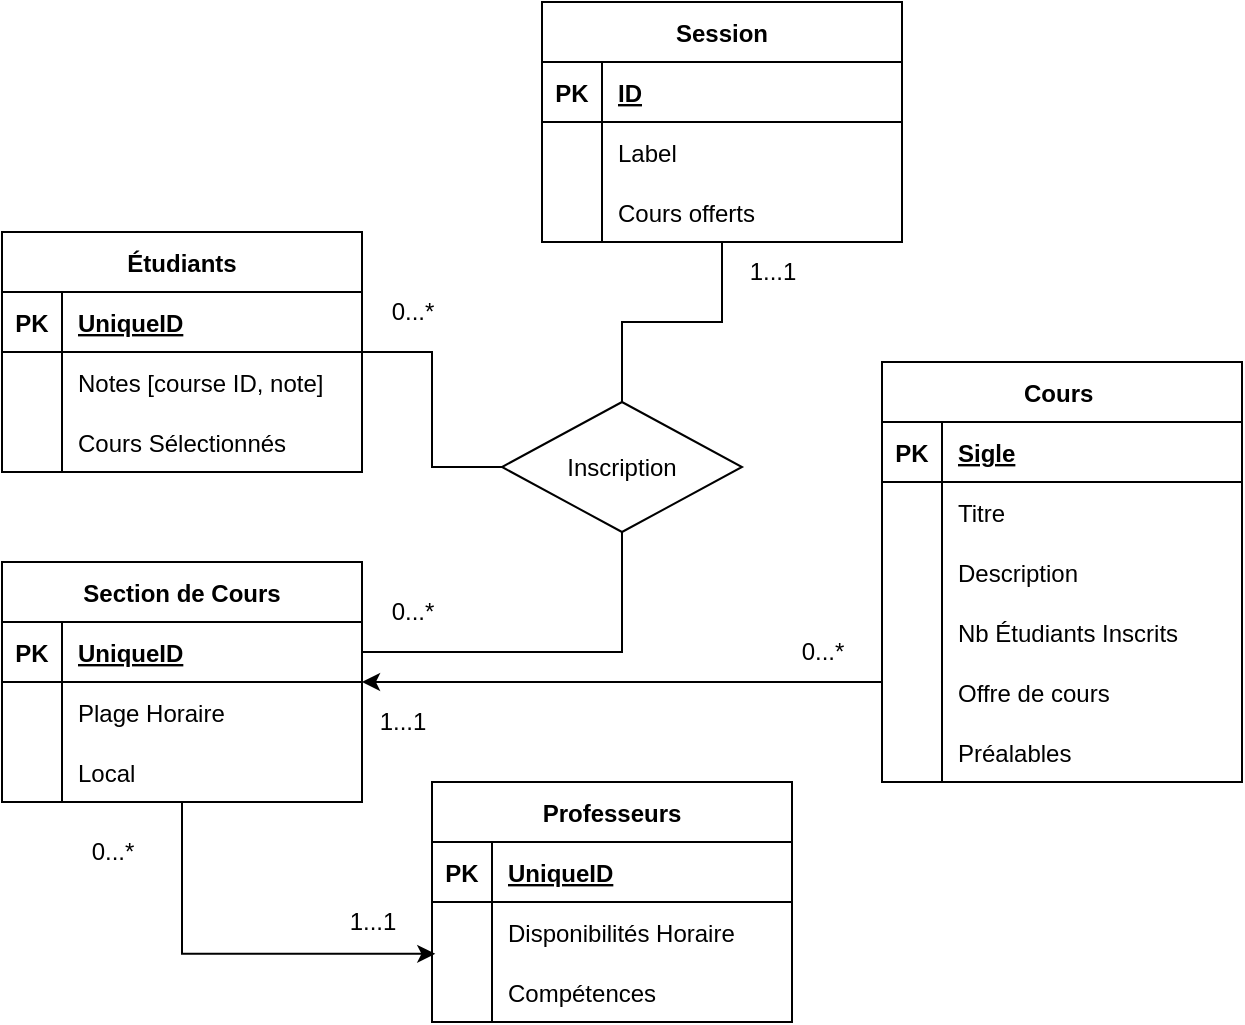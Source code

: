 <mxfile version="20.8.13" type="github">
  <diagram name="Page-1" id="MoapP2ELaBLap7AvVMKh">
    <mxGraphModel dx="924" dy="667" grid="1" gridSize="10" guides="1" tooltips="1" connect="1" arrows="1" fold="1" page="1" pageScale="1" pageWidth="850" pageHeight="1100" math="0" shadow="0">
      <root>
        <mxCell id="0" />
        <mxCell id="1" parent="0" />
        <mxCell id="L28hBlw4-ZhKZGUjDTBx-21" value="Étudiants" style="shape=table;startSize=30;container=1;collapsible=1;childLayout=tableLayout;fixedRows=1;rowLines=0;fontStyle=1;align=center;resizeLast=1;" vertex="1" parent="1">
          <mxGeometry x="60" y="145" width="180" height="120" as="geometry" />
        </mxCell>
        <mxCell id="L28hBlw4-ZhKZGUjDTBx-22" value="" style="shape=tableRow;horizontal=0;startSize=0;swimlaneHead=0;swimlaneBody=0;fillColor=none;collapsible=0;dropTarget=0;points=[[0,0.5],[1,0.5]];portConstraint=eastwest;top=0;left=0;right=0;bottom=1;" vertex="1" parent="L28hBlw4-ZhKZGUjDTBx-21">
          <mxGeometry y="30" width="180" height="30" as="geometry" />
        </mxCell>
        <mxCell id="L28hBlw4-ZhKZGUjDTBx-23" value="PK" style="shape=partialRectangle;connectable=0;fillColor=none;top=0;left=0;bottom=0;right=0;fontStyle=1;overflow=hidden;" vertex="1" parent="L28hBlw4-ZhKZGUjDTBx-22">
          <mxGeometry width="30" height="30" as="geometry">
            <mxRectangle width="30" height="30" as="alternateBounds" />
          </mxGeometry>
        </mxCell>
        <mxCell id="L28hBlw4-ZhKZGUjDTBx-24" value="UniqueID" style="shape=partialRectangle;connectable=0;fillColor=none;top=0;left=0;bottom=0;right=0;align=left;spacingLeft=6;fontStyle=5;overflow=hidden;" vertex="1" parent="L28hBlw4-ZhKZGUjDTBx-22">
          <mxGeometry x="30" width="150" height="30" as="geometry">
            <mxRectangle width="150" height="30" as="alternateBounds" />
          </mxGeometry>
        </mxCell>
        <mxCell id="L28hBlw4-ZhKZGUjDTBx-25" value="" style="shape=tableRow;horizontal=0;startSize=0;swimlaneHead=0;swimlaneBody=0;fillColor=none;collapsible=0;dropTarget=0;points=[[0,0.5],[1,0.5]];portConstraint=eastwest;top=0;left=0;right=0;bottom=0;" vertex="1" parent="L28hBlw4-ZhKZGUjDTBx-21">
          <mxGeometry y="60" width="180" height="30" as="geometry" />
        </mxCell>
        <mxCell id="L28hBlw4-ZhKZGUjDTBx-26" value="" style="shape=partialRectangle;connectable=0;fillColor=none;top=0;left=0;bottom=0;right=0;editable=1;overflow=hidden;" vertex="1" parent="L28hBlw4-ZhKZGUjDTBx-25">
          <mxGeometry width="30" height="30" as="geometry">
            <mxRectangle width="30" height="30" as="alternateBounds" />
          </mxGeometry>
        </mxCell>
        <mxCell id="L28hBlw4-ZhKZGUjDTBx-27" value="Notes [course ID, note]" style="shape=partialRectangle;connectable=0;fillColor=none;top=0;left=0;bottom=0;right=0;align=left;spacingLeft=6;overflow=hidden;" vertex="1" parent="L28hBlw4-ZhKZGUjDTBx-25">
          <mxGeometry x="30" width="150" height="30" as="geometry">
            <mxRectangle width="150" height="30" as="alternateBounds" />
          </mxGeometry>
        </mxCell>
        <mxCell id="L28hBlw4-ZhKZGUjDTBx-38" value="" style="shape=tableRow;horizontal=0;startSize=0;swimlaneHead=0;swimlaneBody=0;fillColor=none;collapsible=0;dropTarget=0;points=[[0,0.5],[1,0.5]];portConstraint=eastwest;top=0;left=0;right=0;bottom=0;" vertex="1" parent="L28hBlw4-ZhKZGUjDTBx-21">
          <mxGeometry y="90" width="180" height="30" as="geometry" />
        </mxCell>
        <mxCell id="L28hBlw4-ZhKZGUjDTBx-39" value="" style="shape=partialRectangle;connectable=0;fillColor=none;top=0;left=0;bottom=0;right=0;editable=1;overflow=hidden;" vertex="1" parent="L28hBlw4-ZhKZGUjDTBx-38">
          <mxGeometry width="30" height="30" as="geometry">
            <mxRectangle width="30" height="30" as="alternateBounds" />
          </mxGeometry>
        </mxCell>
        <mxCell id="L28hBlw4-ZhKZGUjDTBx-40" value="Cours Sélectionnés" style="shape=partialRectangle;connectable=0;fillColor=none;top=0;left=0;bottom=0;right=0;align=left;spacingLeft=6;overflow=hidden;" vertex="1" parent="L28hBlw4-ZhKZGUjDTBx-38">
          <mxGeometry x="30" width="150" height="30" as="geometry">
            <mxRectangle width="150" height="30" as="alternateBounds" />
          </mxGeometry>
        </mxCell>
        <mxCell id="L28hBlw4-ZhKZGUjDTBx-41" value="Section de Cours" style="shape=table;startSize=30;container=1;collapsible=1;childLayout=tableLayout;fixedRows=1;rowLines=0;fontStyle=1;align=center;resizeLast=1;" vertex="1" parent="1">
          <mxGeometry x="60" y="310" width="180" height="120" as="geometry" />
        </mxCell>
        <mxCell id="L28hBlw4-ZhKZGUjDTBx-42" value="" style="shape=tableRow;horizontal=0;startSize=0;swimlaneHead=0;swimlaneBody=0;fillColor=none;collapsible=0;dropTarget=0;points=[[0,0.5],[1,0.5]];portConstraint=eastwest;top=0;left=0;right=0;bottom=1;" vertex="1" parent="L28hBlw4-ZhKZGUjDTBx-41">
          <mxGeometry y="30" width="180" height="30" as="geometry" />
        </mxCell>
        <mxCell id="L28hBlw4-ZhKZGUjDTBx-43" value="PK" style="shape=partialRectangle;connectable=0;fillColor=none;top=0;left=0;bottom=0;right=0;fontStyle=1;overflow=hidden;" vertex="1" parent="L28hBlw4-ZhKZGUjDTBx-42">
          <mxGeometry width="30" height="30" as="geometry">
            <mxRectangle width="30" height="30" as="alternateBounds" />
          </mxGeometry>
        </mxCell>
        <mxCell id="L28hBlw4-ZhKZGUjDTBx-44" value="UniqueID" style="shape=partialRectangle;connectable=0;fillColor=none;top=0;left=0;bottom=0;right=0;align=left;spacingLeft=6;fontStyle=5;overflow=hidden;" vertex="1" parent="L28hBlw4-ZhKZGUjDTBx-42">
          <mxGeometry x="30" width="150" height="30" as="geometry">
            <mxRectangle width="150" height="30" as="alternateBounds" />
          </mxGeometry>
        </mxCell>
        <mxCell id="L28hBlw4-ZhKZGUjDTBx-45" value="" style="shape=tableRow;horizontal=0;startSize=0;swimlaneHead=0;swimlaneBody=0;fillColor=none;collapsible=0;dropTarget=0;points=[[0,0.5],[1,0.5]];portConstraint=eastwest;top=0;left=0;right=0;bottom=0;" vertex="1" parent="L28hBlw4-ZhKZGUjDTBx-41">
          <mxGeometry y="60" width="180" height="30" as="geometry" />
        </mxCell>
        <mxCell id="L28hBlw4-ZhKZGUjDTBx-46" value="" style="shape=partialRectangle;connectable=0;fillColor=none;top=0;left=0;bottom=0;right=0;editable=1;overflow=hidden;" vertex="1" parent="L28hBlw4-ZhKZGUjDTBx-45">
          <mxGeometry width="30" height="30" as="geometry">
            <mxRectangle width="30" height="30" as="alternateBounds" />
          </mxGeometry>
        </mxCell>
        <mxCell id="L28hBlw4-ZhKZGUjDTBx-47" value="Plage Horaire" style="shape=partialRectangle;connectable=0;fillColor=none;top=0;left=0;bottom=0;right=0;align=left;spacingLeft=6;overflow=hidden;" vertex="1" parent="L28hBlw4-ZhKZGUjDTBx-45">
          <mxGeometry x="30" width="150" height="30" as="geometry">
            <mxRectangle width="150" height="30" as="alternateBounds" />
          </mxGeometry>
        </mxCell>
        <mxCell id="L28hBlw4-ZhKZGUjDTBx-48" value="" style="shape=tableRow;horizontal=0;startSize=0;swimlaneHead=0;swimlaneBody=0;fillColor=none;collapsible=0;dropTarget=0;points=[[0,0.5],[1,0.5]];portConstraint=eastwest;top=0;left=0;right=0;bottom=0;" vertex="1" parent="L28hBlw4-ZhKZGUjDTBx-41">
          <mxGeometry y="90" width="180" height="30" as="geometry" />
        </mxCell>
        <mxCell id="L28hBlw4-ZhKZGUjDTBx-49" value="" style="shape=partialRectangle;connectable=0;fillColor=none;top=0;left=0;bottom=0;right=0;editable=1;overflow=hidden;" vertex="1" parent="L28hBlw4-ZhKZGUjDTBx-48">
          <mxGeometry width="30" height="30" as="geometry">
            <mxRectangle width="30" height="30" as="alternateBounds" />
          </mxGeometry>
        </mxCell>
        <mxCell id="L28hBlw4-ZhKZGUjDTBx-50" value="Local" style="shape=partialRectangle;connectable=0;fillColor=none;top=0;left=0;bottom=0;right=0;align=left;spacingLeft=6;overflow=hidden;" vertex="1" parent="L28hBlw4-ZhKZGUjDTBx-48">
          <mxGeometry x="30" width="150" height="30" as="geometry">
            <mxRectangle width="150" height="30" as="alternateBounds" />
          </mxGeometry>
        </mxCell>
        <mxCell id="L28hBlw4-ZhKZGUjDTBx-54" value="Cours " style="shape=table;startSize=30;container=1;collapsible=1;childLayout=tableLayout;fixedRows=1;rowLines=0;fontStyle=1;align=center;resizeLast=1;" vertex="1" parent="1">
          <mxGeometry x="500" y="210" width="180" height="210" as="geometry" />
        </mxCell>
        <mxCell id="L28hBlw4-ZhKZGUjDTBx-55" value="" style="shape=tableRow;horizontal=0;startSize=0;swimlaneHead=0;swimlaneBody=0;fillColor=none;collapsible=0;dropTarget=0;points=[[0,0.5],[1,0.5]];portConstraint=eastwest;top=0;left=0;right=0;bottom=1;" vertex="1" parent="L28hBlw4-ZhKZGUjDTBx-54">
          <mxGeometry y="30" width="180" height="30" as="geometry" />
        </mxCell>
        <mxCell id="L28hBlw4-ZhKZGUjDTBx-56" value="PK" style="shape=partialRectangle;connectable=0;fillColor=none;top=0;left=0;bottom=0;right=0;fontStyle=1;overflow=hidden;" vertex="1" parent="L28hBlw4-ZhKZGUjDTBx-55">
          <mxGeometry width="30" height="30" as="geometry">
            <mxRectangle width="30" height="30" as="alternateBounds" />
          </mxGeometry>
        </mxCell>
        <mxCell id="L28hBlw4-ZhKZGUjDTBx-57" value="Sigle" style="shape=partialRectangle;connectable=0;fillColor=none;top=0;left=0;bottom=0;right=0;align=left;spacingLeft=6;fontStyle=5;overflow=hidden;" vertex="1" parent="L28hBlw4-ZhKZGUjDTBx-55">
          <mxGeometry x="30" width="150" height="30" as="geometry">
            <mxRectangle width="150" height="30" as="alternateBounds" />
          </mxGeometry>
        </mxCell>
        <mxCell id="L28hBlw4-ZhKZGUjDTBx-58" value="" style="shape=tableRow;horizontal=0;startSize=0;swimlaneHead=0;swimlaneBody=0;fillColor=none;collapsible=0;dropTarget=0;points=[[0,0.5],[1,0.5]];portConstraint=eastwest;top=0;left=0;right=0;bottom=0;" vertex="1" parent="L28hBlw4-ZhKZGUjDTBx-54">
          <mxGeometry y="60" width="180" height="30" as="geometry" />
        </mxCell>
        <mxCell id="L28hBlw4-ZhKZGUjDTBx-59" value="" style="shape=partialRectangle;connectable=0;fillColor=none;top=0;left=0;bottom=0;right=0;editable=1;overflow=hidden;" vertex="1" parent="L28hBlw4-ZhKZGUjDTBx-58">
          <mxGeometry width="30" height="30" as="geometry">
            <mxRectangle width="30" height="30" as="alternateBounds" />
          </mxGeometry>
        </mxCell>
        <mxCell id="L28hBlw4-ZhKZGUjDTBx-60" value="Titre" style="shape=partialRectangle;connectable=0;fillColor=none;top=0;left=0;bottom=0;right=0;align=left;spacingLeft=6;overflow=hidden;" vertex="1" parent="L28hBlw4-ZhKZGUjDTBx-58">
          <mxGeometry x="30" width="150" height="30" as="geometry">
            <mxRectangle width="150" height="30" as="alternateBounds" />
          </mxGeometry>
        </mxCell>
        <mxCell id="L28hBlw4-ZhKZGUjDTBx-61" value="" style="shape=tableRow;horizontal=0;startSize=0;swimlaneHead=0;swimlaneBody=0;fillColor=none;collapsible=0;dropTarget=0;points=[[0,0.5],[1,0.5]];portConstraint=eastwest;top=0;left=0;right=0;bottom=0;" vertex="1" parent="L28hBlw4-ZhKZGUjDTBx-54">
          <mxGeometry y="90" width="180" height="30" as="geometry" />
        </mxCell>
        <mxCell id="L28hBlw4-ZhKZGUjDTBx-62" value="" style="shape=partialRectangle;connectable=0;fillColor=none;top=0;left=0;bottom=0;right=0;editable=1;overflow=hidden;" vertex="1" parent="L28hBlw4-ZhKZGUjDTBx-61">
          <mxGeometry width="30" height="30" as="geometry">
            <mxRectangle width="30" height="30" as="alternateBounds" />
          </mxGeometry>
        </mxCell>
        <mxCell id="L28hBlw4-ZhKZGUjDTBx-63" value="Description" style="shape=partialRectangle;connectable=0;fillColor=none;top=0;left=0;bottom=0;right=0;align=left;spacingLeft=6;overflow=hidden;" vertex="1" parent="L28hBlw4-ZhKZGUjDTBx-61">
          <mxGeometry x="30" width="150" height="30" as="geometry">
            <mxRectangle width="150" height="30" as="alternateBounds" />
          </mxGeometry>
        </mxCell>
        <mxCell id="L28hBlw4-ZhKZGUjDTBx-99" value="" style="shape=tableRow;horizontal=0;startSize=0;swimlaneHead=0;swimlaneBody=0;fillColor=none;collapsible=0;dropTarget=0;points=[[0,0.5],[1,0.5]];portConstraint=eastwest;top=0;left=0;right=0;bottom=0;" vertex="1" parent="L28hBlw4-ZhKZGUjDTBx-54">
          <mxGeometry y="120" width="180" height="30" as="geometry" />
        </mxCell>
        <mxCell id="L28hBlw4-ZhKZGUjDTBx-100" value="" style="shape=partialRectangle;connectable=0;fillColor=none;top=0;left=0;bottom=0;right=0;editable=1;overflow=hidden;" vertex="1" parent="L28hBlw4-ZhKZGUjDTBx-99">
          <mxGeometry width="30" height="30" as="geometry">
            <mxRectangle width="30" height="30" as="alternateBounds" />
          </mxGeometry>
        </mxCell>
        <mxCell id="L28hBlw4-ZhKZGUjDTBx-101" value="Nb Étudiants Inscrits" style="shape=partialRectangle;connectable=0;fillColor=none;top=0;left=0;bottom=0;right=0;align=left;spacingLeft=6;overflow=hidden;" vertex="1" parent="L28hBlw4-ZhKZGUjDTBx-99">
          <mxGeometry x="30" width="150" height="30" as="geometry">
            <mxRectangle width="150" height="30" as="alternateBounds" />
          </mxGeometry>
        </mxCell>
        <mxCell id="L28hBlw4-ZhKZGUjDTBx-93" value="" style="shape=tableRow;horizontal=0;startSize=0;swimlaneHead=0;swimlaneBody=0;fillColor=none;collapsible=0;dropTarget=0;points=[[0,0.5],[1,0.5]];portConstraint=eastwest;top=0;left=0;right=0;bottom=0;" vertex="1" parent="L28hBlw4-ZhKZGUjDTBx-54">
          <mxGeometry y="150" width="180" height="30" as="geometry" />
        </mxCell>
        <mxCell id="L28hBlw4-ZhKZGUjDTBx-94" value="" style="shape=partialRectangle;connectable=0;fillColor=none;top=0;left=0;bottom=0;right=0;editable=1;overflow=hidden;" vertex="1" parent="L28hBlw4-ZhKZGUjDTBx-93">
          <mxGeometry width="30" height="30" as="geometry">
            <mxRectangle width="30" height="30" as="alternateBounds" />
          </mxGeometry>
        </mxCell>
        <mxCell id="L28hBlw4-ZhKZGUjDTBx-95" value="Offre de cours" style="shape=partialRectangle;connectable=0;fillColor=none;top=0;left=0;bottom=0;right=0;align=left;spacingLeft=6;overflow=hidden;" vertex="1" parent="L28hBlw4-ZhKZGUjDTBx-93">
          <mxGeometry x="30" width="150" height="30" as="geometry">
            <mxRectangle width="150" height="30" as="alternateBounds" />
          </mxGeometry>
        </mxCell>
        <mxCell id="L28hBlw4-ZhKZGUjDTBx-96" value="" style="shape=tableRow;horizontal=0;startSize=0;swimlaneHead=0;swimlaneBody=0;fillColor=none;collapsible=0;dropTarget=0;points=[[0,0.5],[1,0.5]];portConstraint=eastwest;top=0;left=0;right=0;bottom=0;" vertex="1" parent="L28hBlw4-ZhKZGUjDTBx-54">
          <mxGeometry y="180" width="180" height="30" as="geometry" />
        </mxCell>
        <mxCell id="L28hBlw4-ZhKZGUjDTBx-97" value="" style="shape=partialRectangle;connectable=0;fillColor=none;top=0;left=0;bottom=0;right=0;editable=1;overflow=hidden;" vertex="1" parent="L28hBlw4-ZhKZGUjDTBx-96">
          <mxGeometry width="30" height="30" as="geometry">
            <mxRectangle width="30" height="30" as="alternateBounds" />
          </mxGeometry>
        </mxCell>
        <mxCell id="L28hBlw4-ZhKZGUjDTBx-98" value="Préalables" style="shape=partialRectangle;connectable=0;fillColor=none;top=0;left=0;bottom=0;right=0;align=left;spacingLeft=6;overflow=hidden;" vertex="1" parent="L28hBlw4-ZhKZGUjDTBx-96">
          <mxGeometry x="30" width="150" height="30" as="geometry">
            <mxRectangle width="150" height="30" as="alternateBounds" />
          </mxGeometry>
        </mxCell>
        <mxCell id="L28hBlw4-ZhKZGUjDTBx-67" value="Session" style="shape=table;startSize=30;container=1;collapsible=1;childLayout=tableLayout;fixedRows=1;rowLines=0;fontStyle=1;align=center;resizeLast=1;" vertex="1" parent="1">
          <mxGeometry x="330" y="30" width="180" height="120" as="geometry" />
        </mxCell>
        <mxCell id="L28hBlw4-ZhKZGUjDTBx-68" value="" style="shape=tableRow;horizontal=0;startSize=0;swimlaneHead=0;swimlaneBody=0;fillColor=none;collapsible=0;dropTarget=0;points=[[0,0.5],[1,0.5]];portConstraint=eastwest;top=0;left=0;right=0;bottom=1;" vertex="1" parent="L28hBlw4-ZhKZGUjDTBx-67">
          <mxGeometry y="30" width="180" height="30" as="geometry" />
        </mxCell>
        <mxCell id="L28hBlw4-ZhKZGUjDTBx-69" value="PK" style="shape=partialRectangle;connectable=0;fillColor=none;top=0;left=0;bottom=0;right=0;fontStyle=1;overflow=hidden;" vertex="1" parent="L28hBlw4-ZhKZGUjDTBx-68">
          <mxGeometry width="30" height="30" as="geometry">
            <mxRectangle width="30" height="30" as="alternateBounds" />
          </mxGeometry>
        </mxCell>
        <mxCell id="L28hBlw4-ZhKZGUjDTBx-70" value="ID" style="shape=partialRectangle;connectable=0;fillColor=none;top=0;left=0;bottom=0;right=0;align=left;spacingLeft=6;fontStyle=5;overflow=hidden;" vertex="1" parent="L28hBlw4-ZhKZGUjDTBx-68">
          <mxGeometry x="30" width="150" height="30" as="geometry">
            <mxRectangle width="150" height="30" as="alternateBounds" />
          </mxGeometry>
        </mxCell>
        <mxCell id="L28hBlw4-ZhKZGUjDTBx-71" value="" style="shape=tableRow;horizontal=0;startSize=0;swimlaneHead=0;swimlaneBody=0;fillColor=none;collapsible=0;dropTarget=0;points=[[0,0.5],[1,0.5]];portConstraint=eastwest;top=0;left=0;right=0;bottom=0;" vertex="1" parent="L28hBlw4-ZhKZGUjDTBx-67">
          <mxGeometry y="60" width="180" height="30" as="geometry" />
        </mxCell>
        <mxCell id="L28hBlw4-ZhKZGUjDTBx-72" value="" style="shape=partialRectangle;connectable=0;fillColor=none;top=0;left=0;bottom=0;right=0;editable=1;overflow=hidden;" vertex="1" parent="L28hBlw4-ZhKZGUjDTBx-71">
          <mxGeometry width="30" height="30" as="geometry">
            <mxRectangle width="30" height="30" as="alternateBounds" />
          </mxGeometry>
        </mxCell>
        <mxCell id="L28hBlw4-ZhKZGUjDTBx-73" value="Label" style="shape=partialRectangle;connectable=0;fillColor=none;top=0;left=0;bottom=0;right=0;align=left;spacingLeft=6;overflow=hidden;" vertex="1" parent="L28hBlw4-ZhKZGUjDTBx-71">
          <mxGeometry x="30" width="150" height="30" as="geometry">
            <mxRectangle width="150" height="30" as="alternateBounds" />
          </mxGeometry>
        </mxCell>
        <mxCell id="L28hBlw4-ZhKZGUjDTBx-102" value="" style="shape=tableRow;horizontal=0;startSize=0;swimlaneHead=0;swimlaneBody=0;fillColor=none;collapsible=0;dropTarget=0;points=[[0,0.5],[1,0.5]];portConstraint=eastwest;top=0;left=0;right=0;bottom=0;" vertex="1" parent="L28hBlw4-ZhKZGUjDTBx-67">
          <mxGeometry y="90" width="180" height="30" as="geometry" />
        </mxCell>
        <mxCell id="L28hBlw4-ZhKZGUjDTBx-103" value="" style="shape=partialRectangle;connectable=0;fillColor=none;top=0;left=0;bottom=0;right=0;editable=1;overflow=hidden;" vertex="1" parent="L28hBlw4-ZhKZGUjDTBx-102">
          <mxGeometry width="30" height="30" as="geometry">
            <mxRectangle width="30" height="30" as="alternateBounds" />
          </mxGeometry>
        </mxCell>
        <mxCell id="L28hBlw4-ZhKZGUjDTBx-104" value="Cours offerts" style="shape=partialRectangle;connectable=0;fillColor=none;top=0;left=0;bottom=0;right=0;align=left;spacingLeft=6;overflow=hidden;" vertex="1" parent="L28hBlw4-ZhKZGUjDTBx-102">
          <mxGeometry x="30" width="150" height="30" as="geometry">
            <mxRectangle width="150" height="30" as="alternateBounds" />
          </mxGeometry>
        </mxCell>
        <mxCell id="L28hBlw4-ZhKZGUjDTBx-80" value="Professeurs" style="shape=table;startSize=30;container=1;collapsible=1;childLayout=tableLayout;fixedRows=1;rowLines=0;fontStyle=1;align=center;resizeLast=1;" vertex="1" parent="1">
          <mxGeometry x="275" y="420" width="180" height="120" as="geometry" />
        </mxCell>
        <mxCell id="L28hBlw4-ZhKZGUjDTBx-81" value="" style="shape=tableRow;horizontal=0;startSize=0;swimlaneHead=0;swimlaneBody=0;fillColor=none;collapsible=0;dropTarget=0;points=[[0,0.5],[1,0.5]];portConstraint=eastwest;top=0;left=0;right=0;bottom=1;" vertex="1" parent="L28hBlw4-ZhKZGUjDTBx-80">
          <mxGeometry y="30" width="180" height="30" as="geometry" />
        </mxCell>
        <mxCell id="L28hBlw4-ZhKZGUjDTBx-82" value="PK" style="shape=partialRectangle;connectable=0;fillColor=none;top=0;left=0;bottom=0;right=0;fontStyle=1;overflow=hidden;" vertex="1" parent="L28hBlw4-ZhKZGUjDTBx-81">
          <mxGeometry width="30" height="30" as="geometry">
            <mxRectangle width="30" height="30" as="alternateBounds" />
          </mxGeometry>
        </mxCell>
        <mxCell id="L28hBlw4-ZhKZGUjDTBx-83" value="UniqueID" style="shape=partialRectangle;connectable=0;fillColor=none;top=0;left=0;bottom=0;right=0;align=left;spacingLeft=6;fontStyle=5;overflow=hidden;" vertex="1" parent="L28hBlw4-ZhKZGUjDTBx-81">
          <mxGeometry x="30" width="150" height="30" as="geometry">
            <mxRectangle width="150" height="30" as="alternateBounds" />
          </mxGeometry>
        </mxCell>
        <mxCell id="L28hBlw4-ZhKZGUjDTBx-84" value="" style="shape=tableRow;horizontal=0;startSize=0;swimlaneHead=0;swimlaneBody=0;fillColor=none;collapsible=0;dropTarget=0;points=[[0,0.5],[1,0.5]];portConstraint=eastwest;top=0;left=0;right=0;bottom=0;" vertex="1" parent="L28hBlw4-ZhKZGUjDTBx-80">
          <mxGeometry y="60" width="180" height="30" as="geometry" />
        </mxCell>
        <mxCell id="L28hBlw4-ZhKZGUjDTBx-85" value="" style="shape=partialRectangle;connectable=0;fillColor=none;top=0;left=0;bottom=0;right=0;editable=1;overflow=hidden;" vertex="1" parent="L28hBlw4-ZhKZGUjDTBx-84">
          <mxGeometry width="30" height="30" as="geometry">
            <mxRectangle width="30" height="30" as="alternateBounds" />
          </mxGeometry>
        </mxCell>
        <mxCell id="L28hBlw4-ZhKZGUjDTBx-86" value="Disponibilités Horaire" style="shape=partialRectangle;connectable=0;fillColor=none;top=0;left=0;bottom=0;right=0;align=left;spacingLeft=6;overflow=hidden;" vertex="1" parent="L28hBlw4-ZhKZGUjDTBx-84">
          <mxGeometry x="30" width="150" height="30" as="geometry">
            <mxRectangle width="150" height="30" as="alternateBounds" />
          </mxGeometry>
        </mxCell>
        <mxCell id="L28hBlw4-ZhKZGUjDTBx-87" value="" style="shape=tableRow;horizontal=0;startSize=0;swimlaneHead=0;swimlaneBody=0;fillColor=none;collapsible=0;dropTarget=0;points=[[0,0.5],[1,0.5]];portConstraint=eastwest;top=0;left=0;right=0;bottom=0;" vertex="1" parent="L28hBlw4-ZhKZGUjDTBx-80">
          <mxGeometry y="90" width="180" height="30" as="geometry" />
        </mxCell>
        <mxCell id="L28hBlw4-ZhKZGUjDTBx-88" value="" style="shape=partialRectangle;connectable=0;fillColor=none;top=0;left=0;bottom=0;right=0;editable=1;overflow=hidden;" vertex="1" parent="L28hBlw4-ZhKZGUjDTBx-87">
          <mxGeometry width="30" height="30" as="geometry">
            <mxRectangle width="30" height="30" as="alternateBounds" />
          </mxGeometry>
        </mxCell>
        <mxCell id="L28hBlw4-ZhKZGUjDTBx-89" value="Compétences" style="shape=partialRectangle;connectable=0;fillColor=none;top=0;left=0;bottom=0;right=0;align=left;spacingLeft=6;overflow=hidden;" vertex="1" parent="L28hBlw4-ZhKZGUjDTBx-87">
          <mxGeometry x="30" width="150" height="30" as="geometry">
            <mxRectangle width="150" height="30" as="alternateBounds" />
          </mxGeometry>
        </mxCell>
        <mxCell id="L28hBlw4-ZhKZGUjDTBx-105" style="edgeStyle=orthogonalEdgeStyle;rounded=0;orthogonalLoop=1;jettySize=auto;html=1;" edge="1" parent="1" target="L28hBlw4-ZhKZGUjDTBx-41">
          <mxGeometry relative="1" as="geometry">
            <mxPoint x="500" y="370" as="sourcePoint" />
            <Array as="points">
              <mxPoint x="470" y="370" />
              <mxPoint x="470" y="370" />
            </Array>
          </mxGeometry>
        </mxCell>
        <mxCell id="L28hBlw4-ZhKZGUjDTBx-113" style="edgeStyle=orthogonalEdgeStyle;rounded=0;orthogonalLoop=1;jettySize=auto;html=1;startArrow=none;startFill=0;endArrow=none;endFill=0;" edge="1" parent="1" source="L28hBlw4-ZhKZGUjDTBx-111" target="L28hBlw4-ZhKZGUjDTBx-21">
          <mxGeometry relative="1" as="geometry" />
        </mxCell>
        <mxCell id="L28hBlw4-ZhKZGUjDTBx-114" style="edgeStyle=orthogonalEdgeStyle;rounded=0;orthogonalLoop=1;jettySize=auto;html=1;startArrow=none;startFill=0;endArrow=none;endFill=0;" edge="1" parent="1" source="L28hBlw4-ZhKZGUjDTBx-111" target="L28hBlw4-ZhKZGUjDTBx-67">
          <mxGeometry relative="1" as="geometry" />
        </mxCell>
        <mxCell id="L28hBlw4-ZhKZGUjDTBx-116" style="edgeStyle=orthogonalEdgeStyle;rounded=0;orthogonalLoop=1;jettySize=auto;html=1;entryX=1;entryY=0.5;entryDx=0;entryDy=0;startArrow=none;startFill=0;endArrow=none;endFill=0;" edge="1" parent="1" source="L28hBlw4-ZhKZGUjDTBx-111" target="L28hBlw4-ZhKZGUjDTBx-42">
          <mxGeometry relative="1" as="geometry" />
        </mxCell>
        <mxCell id="L28hBlw4-ZhKZGUjDTBx-111" value="Inscription" style="shape=rhombus;perimeter=rhombusPerimeter;whiteSpace=wrap;html=1;align=center;" vertex="1" parent="1">
          <mxGeometry x="310" y="230" width="120" height="65" as="geometry" />
        </mxCell>
        <mxCell id="L28hBlw4-ZhKZGUjDTBx-117" style="edgeStyle=orthogonalEdgeStyle;rounded=0;orthogonalLoop=1;jettySize=auto;html=1;startArrow=classic;startFill=1;endArrow=none;endFill=0;exitX=1.133;exitY=1.031;exitDx=0;exitDy=0;exitPerimeter=0;" edge="1" parent="1" source="L28hBlw4-ZhKZGUjDTBx-123">
          <mxGeometry relative="1" as="geometry">
            <mxPoint x="280" y="500" as="sourcePoint" />
            <mxPoint x="150" y="430" as="targetPoint" />
            <Array as="points">
              <mxPoint x="150" y="506" />
            </Array>
          </mxGeometry>
        </mxCell>
        <mxCell id="L28hBlw4-ZhKZGUjDTBx-118" value="0...*" style="text;html=1;align=center;verticalAlign=middle;resizable=0;points=[];autosize=1;strokeColor=none;fillColor=none;" vertex="1" parent="1">
          <mxGeometry x="245" y="170" width="40" height="30" as="geometry" />
        </mxCell>
        <mxCell id="L28hBlw4-ZhKZGUjDTBx-119" value="1...1&lt;br&gt;" style="text;html=1;align=center;verticalAlign=middle;resizable=0;points=[];autosize=1;strokeColor=none;fillColor=none;" vertex="1" parent="1">
          <mxGeometry x="420" y="150" width="50" height="30" as="geometry" />
        </mxCell>
        <mxCell id="L28hBlw4-ZhKZGUjDTBx-120" value="0...*" style="text;html=1;align=center;verticalAlign=middle;resizable=0;points=[];autosize=1;strokeColor=none;fillColor=none;" vertex="1" parent="1">
          <mxGeometry x="245" y="320" width="40" height="30" as="geometry" />
        </mxCell>
        <mxCell id="L28hBlw4-ZhKZGUjDTBx-122" value="0...*" style="text;html=1;align=center;verticalAlign=middle;resizable=0;points=[];autosize=1;strokeColor=none;fillColor=none;" vertex="1" parent="1">
          <mxGeometry x="95" y="440" width="40" height="30" as="geometry" />
        </mxCell>
        <mxCell id="L28hBlw4-ZhKZGUjDTBx-123" value="1...1&lt;br&gt;" style="text;html=1;align=center;verticalAlign=middle;resizable=0;points=[];autosize=1;strokeColor=none;fillColor=none;" vertex="1" parent="1">
          <mxGeometry x="220" y="475" width="50" height="30" as="geometry" />
        </mxCell>
        <mxCell id="L28hBlw4-ZhKZGUjDTBx-124" value="0...*" style="text;html=1;align=center;verticalAlign=middle;resizable=0;points=[];autosize=1;strokeColor=none;fillColor=none;" vertex="1" parent="1">
          <mxGeometry x="450" y="340" width="40" height="30" as="geometry" />
        </mxCell>
        <mxCell id="L28hBlw4-ZhKZGUjDTBx-125" value="1...1" style="text;html=1;align=center;verticalAlign=middle;resizable=0;points=[];autosize=1;strokeColor=none;fillColor=none;" vertex="1" parent="1">
          <mxGeometry x="235" y="375" width="50" height="30" as="geometry" />
        </mxCell>
      </root>
    </mxGraphModel>
  </diagram>
</mxfile>
